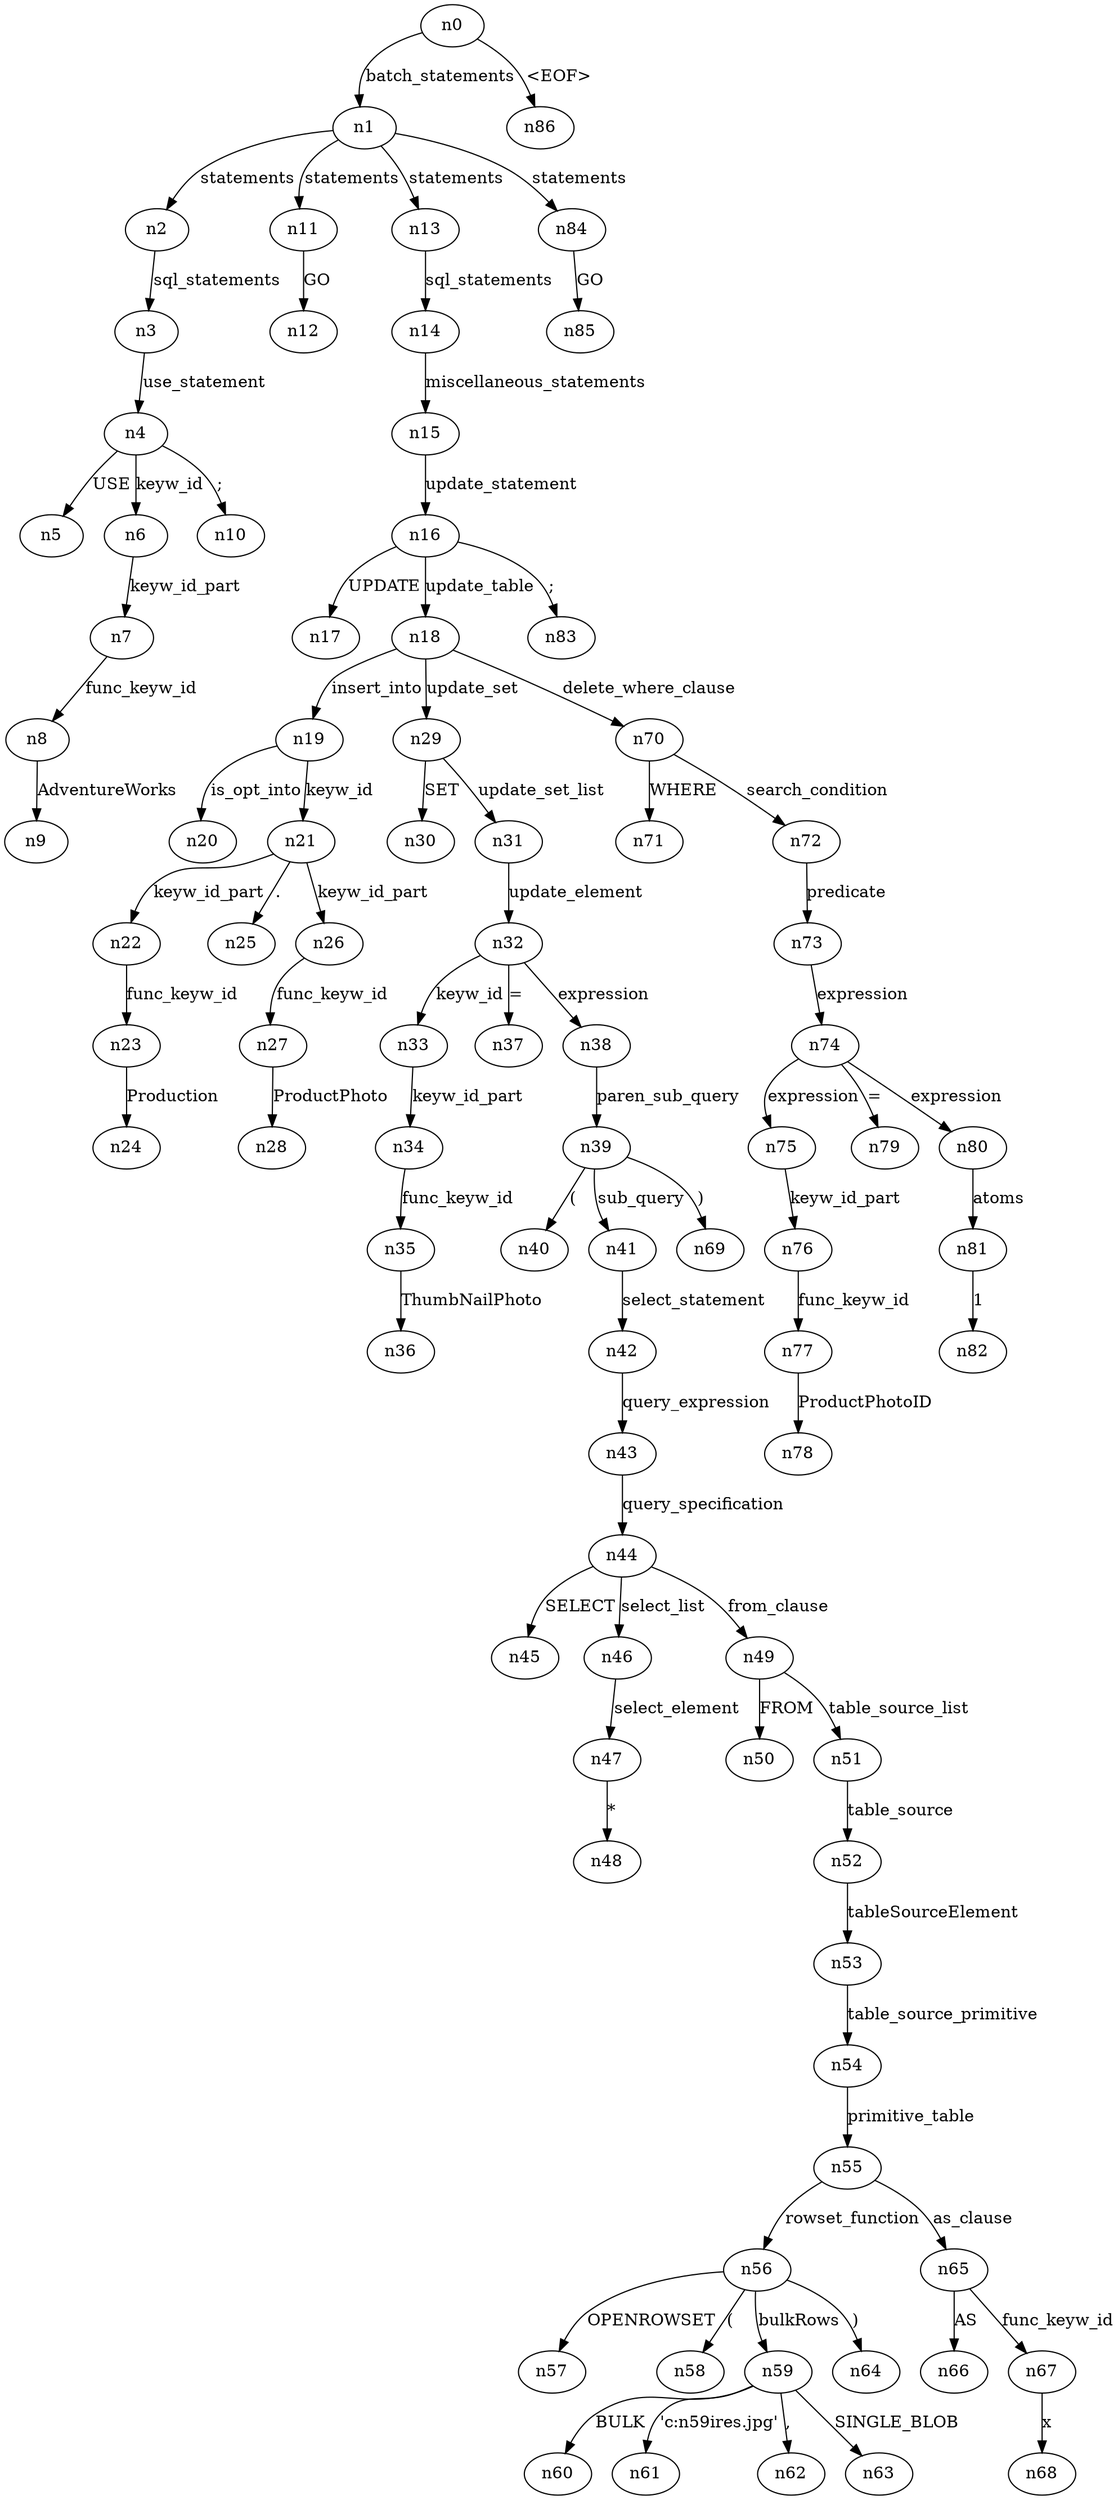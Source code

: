 digraph ParseTree {
  n0 -> n1 [label="batch_statements"];
  n1 -> n2 [label="statements"];
  n2 -> n3 [label="sql_statements"];
  n3 -> n4 [label="use_statement"];
  n4 -> n5 [label="USE"];
  n4 -> n6 [label="keyw_id"];
  n6 -> n7 [label="keyw_id_part"];
  n7 -> n8 [label="func_keyw_id"];
  n8 -> n9 [label="AdventureWorks"];
  n4 -> n10 [label=";"];
  n1 -> n11 [label="statements"];
  n11 -> n12 [label="GO"];
  n1 -> n13 [label="statements"];
  n13 -> n14 [label="sql_statements"];
  n14 -> n15 [label="miscellaneous_statements"];
  n15 -> n16 [label="update_statement"];
  n16 -> n17 [label="UPDATE"];
  n16 -> n18 [label="update_table"];
  n18 -> n19 [label="insert_into"];
  n19 -> n20 [label="is_opt_into"];
  n19 -> n21 [label="keyw_id"];
  n21 -> n22 [label="keyw_id_part"];
  n22 -> n23 [label="func_keyw_id"];
  n23 -> n24 [label="Production"];
  n21 -> n25 [label="."];
  n21 -> n26 [label="keyw_id_part"];
  n26 -> n27 [label="func_keyw_id"];
  n27 -> n28 [label="ProductPhoto"];
  n18 -> n29 [label="update_set"];
  n29 -> n30 [label="SET"];
  n29 -> n31 [label="update_set_list"];
  n31 -> n32 [label="update_element"];
  n32 -> n33 [label="keyw_id"];
  n33 -> n34 [label="keyw_id_part"];
  n34 -> n35 [label="func_keyw_id"];
  n35 -> n36 [label="ThumbNailPhoto"];
  n32 -> n37 [label="="];
  n32 -> n38 [label="expression"];
  n38 -> n39 [label="paren_sub_query"];
  n39 -> n40 [label="("];
  n39 -> n41 [label="sub_query"];
  n41 -> n42 [label="select_statement"];
  n42 -> n43 [label="query_expression"];
  n43 -> n44 [label="query_specification"];
  n44 -> n45 [label="SELECT"];
  n44 -> n46 [label="select_list"];
  n46 -> n47 [label="select_element"];
  n47 -> n48 [label="*"];
  n44 -> n49 [label="from_clause"];
  n49 -> n50 [label="FROM"];
  n49 -> n51 [label="table_source_list"];
  n51 -> n52 [label="table_source"];
  n52 -> n53 [label="tableSourceElement"];
  n53 -> n54 [label="table_source_primitive"];
  n54 -> n55 [label="primitive_table"];
  n55 -> n56 [label="rowset_function"];
  n56 -> n57 [label="OPENROWSET"];
  n56 -> n58 [label="("];
  n56 -> n59 [label="bulkRows"];
  n59 -> n60 [label="BULK"];
  n59 -> n61 [label="'c:\Tires.jpg'"];
  n59 -> n62 [label=","];
  n59 -> n63 [label="SINGLE_BLOB"];
  n56 -> n64 [label=")"];
  n55 -> n65 [label="as_clause"];
  n65 -> n66 [label="AS"];
  n65 -> n67 [label="func_keyw_id"];
  n67 -> n68 [label="x"];
  n39 -> n69 [label=")"];
  n18 -> n70 [label="delete_where_clause"];
  n70 -> n71 [label="WHERE"];
  n70 -> n72 [label="search_condition"];
  n72 -> n73 [label="predicate"];
  n73 -> n74 [label="expression"];
  n74 -> n75 [label="expression"];
  n75 -> n76 [label="keyw_id_part"];
  n76 -> n77 [label="func_keyw_id"];
  n77 -> n78 [label="ProductPhotoID"];
  n74 -> n79 [label="="];
  n74 -> n80 [label="expression"];
  n80 -> n81 [label="atoms"];
  n81 -> n82 [label="1"];
  n16 -> n83 [label=";"];
  n1 -> n84 [label="statements"];
  n84 -> n85 [label="GO"];
  n0 -> n86 [label="<EOF>"];
}